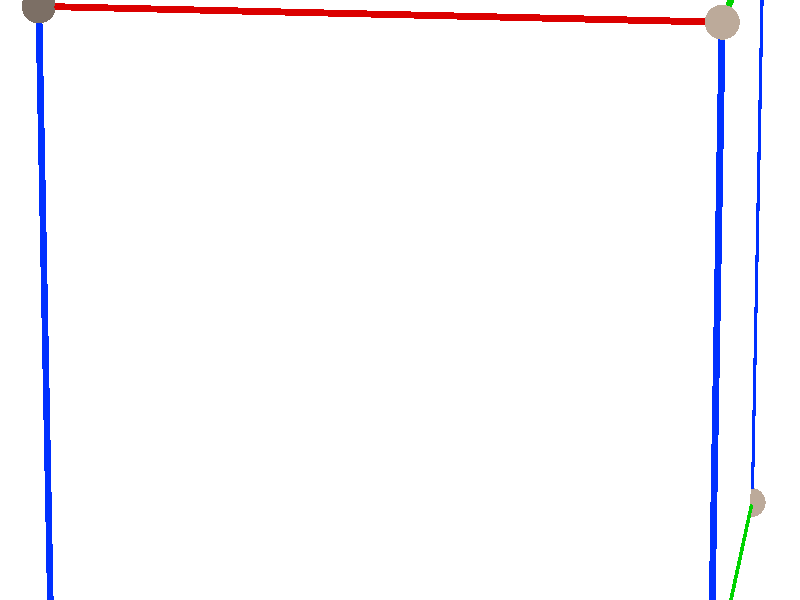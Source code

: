 #include "colors.inc"

#version 3.6;
global_settings { assumed_gamma 1.0 } 
#default{ finish{ ambient 0.1 diffuse 0.9 conserve_energy}}


////////////////////////////////////////////////////////////////////////

#declare Camera_Position = <4, 7, -30>;
camera{
    location Camera_Position
    right    x*image_width/image_height
    angle    10.5
    look_at  <-.16, -.2, 0>
}


light_source{ <-400, 500, -300> color White*0.9 shadowless}
light_source{ <400, 200, 100> color White*0.4 shadowless}
light_source{ Camera_Position  color rgb<0.9,0.9,1>*0.2 shadowless}
sky_sphere{ pigment{ White } }


////////////////////////////////////////////////////////////////////////

#declare ColorR = pigment{color srgb <219,0,0>/255}    // DB0000 red
#declare ColorG = pigment{color srgb <0,211,0>/255}    // 00D300 green
#declare ColorB = pigment{color srgb <0,48,255>/255}   // 0030FF blue
#declare ColorY = pigment{color srgb <255,158,0>/255}  // FF9E00 yellow

#declare Colors = array[4]{ColorR, ColorG, ColorB, ColorY}


////////////////////////////////////////////////////////////////////////

#declare RadEdge = .01;
#declare RadVert = .05;
#declare RadScale = .6;

#declare VertexRankParities = array[16]{ 0, 1, 1, 0, 1, 0, 0, 1, 1, 0, 0, 1, 0, 1, 1, 0 }

#declare Scale = .47;
#declare P = array[16]{ 
	<-1,-1,-1>, <-1,1,-1>, <-1,-1,1>, <-1,1,1>, <1,-1,-1>, <1,1,-1>, <1,-1,1>, <1,1,1>,
	<-1,-1,-1>*Scale, <-1,1,-1>*Scale, <-1,-1,1>*Scale, <-1,1,1>*Scale, <1,-1,-1>*Scale, <1,1,-1>*Scale, <1,-1,1>*Scale, <1,1,1>*Scale
};

#declare Edges = array[32]{ array[2]{0, 1}, array[2]{0, 2}, array[2]{1, 3}, array[2]{2, 3}, array[2]{0, 4}, array[2]{1, 5}, array[2]{4, 5}, array[2]{2, 6}, array[2]{4, 6}, array[2]{3, 7}, array[2]{5, 7}, array[2]{6, 7}, array[2]{0, 8}, array[2]{1, 9}, array[2]{8, 9}, array[2]{2, 10}, array[2]{8, 10}, array[2]{3, 11}, array[2]{9, 11}, array[2]{10, 11}, array[2]{4, 12}, array[2]{8, 12}, array[2]{5, 13}, array[2]{9, 13}, array[2]{12, 13}, array[2]{6, 14}, array[2]{10, 14}, array[2]{12, 14}, array[2]{7, 15}, array[2]{11, 15}, array[2]{13, 15}, array[2]{14, 15} };

#declare EdgeColors = array[32]{ 0, 1, 1, 0, 2, 2, 0, 2, 1, 2, 1, 0, 3, 3, 0, 3, 1, 3, 1, 0, 3, 2, 3, 2, 0, 3, 2, 1, 3, 2, 1, 0 };


#declare Faces = array[24]{ array[4]{0, 1, 2, 3}, array[4]{0, 1, 4, 5}, array[4]{0, 2, 4, 6}, array[4]{1, 3, 5, 7}, array[4]{2, 3, 6, 7}, array[4]{4, 5, 6, 7}, array[4]{0, 1, 8, 9}, array[4]{0, 2, 8, 10}, array[4]{1, 3, 9, 11}, array[4]{2, 3, 10, 11}, array[4]{8, 9, 10, 11}, array[4]{0, 4, 8, 12}, array[4]{1, 5, 9, 13}, array[4]{4, 5, 12, 13}, array[4]{8, 9, 12, 13}, array[4]{2, 6, 10, 14}, array[4]{4, 6, 12, 14}, array[4]{8, 10, 12, 14}, array[4]{3, 7, 11, 15}, array[4]{5, 7, 13, 15}, array[4]{9, 11, 13, 15}, array[4]{6, 7, 14, 15}, array[4]{10, 11, 14, 15}, array[4]{12, 13, 14, 15} };


////////////////////////////////////////////////////////////////////////

union{

	// VERTICES
	union{
		#for( Index, 0, 15 )
			#if(Index<8)   #local R = RadVert;   #else   #local R = RadVert*RadScale;   #end
			sphere{ 
				P[Index], R
				#if(VertexRankParities[Index])
				    pigment{color rgb<1,0.8,0.65>*.2}
				#else
				    pigment{color rgb<1,0.8,0.65>*.5}
				#end
 			}
		#end
	}

	// EDGES
	#for( Index, 0, 31 )
	    #local EdgeArray = Edges[Index];
		#local A = EdgeArray[0];
		#local B = EdgeArray[1];
		#if(A<8)   #local RadA = RadEdge;   #else   #local RadA = RadEdge*RadScale;   #end
		#if(B<8)   #local RadB = RadEdge;   #else   #local RadB = RadEdge*RadScale;   #end
		cone{ 
            P[A], RadA, P[B], RadB
            pigment{Colors[EdgeColors[Index]]}
        }
	#end

	// FACES
	union{
		#for( Index, 0, 23 )
		    #local FaceArray = Faces[Index];
		    polygon{ 5, P[FaceArray[0]], P[FaceArray[1]], P[FaceArray[3]], P[FaceArray[2]], P[FaceArray[0]] }
		#end
		pigment{color rgbt<1, 1, 1, .8>}
	}
    
    rotate 90*z  scale -x  // change into right-handed system (cube permutation 0 5)
	scale 2.25

}

/*

povray tesseract.pov +ua +fn +W1000 +H1060
povray tesseract.pov +ua +fn +W4000 +H4240 -D

*/
